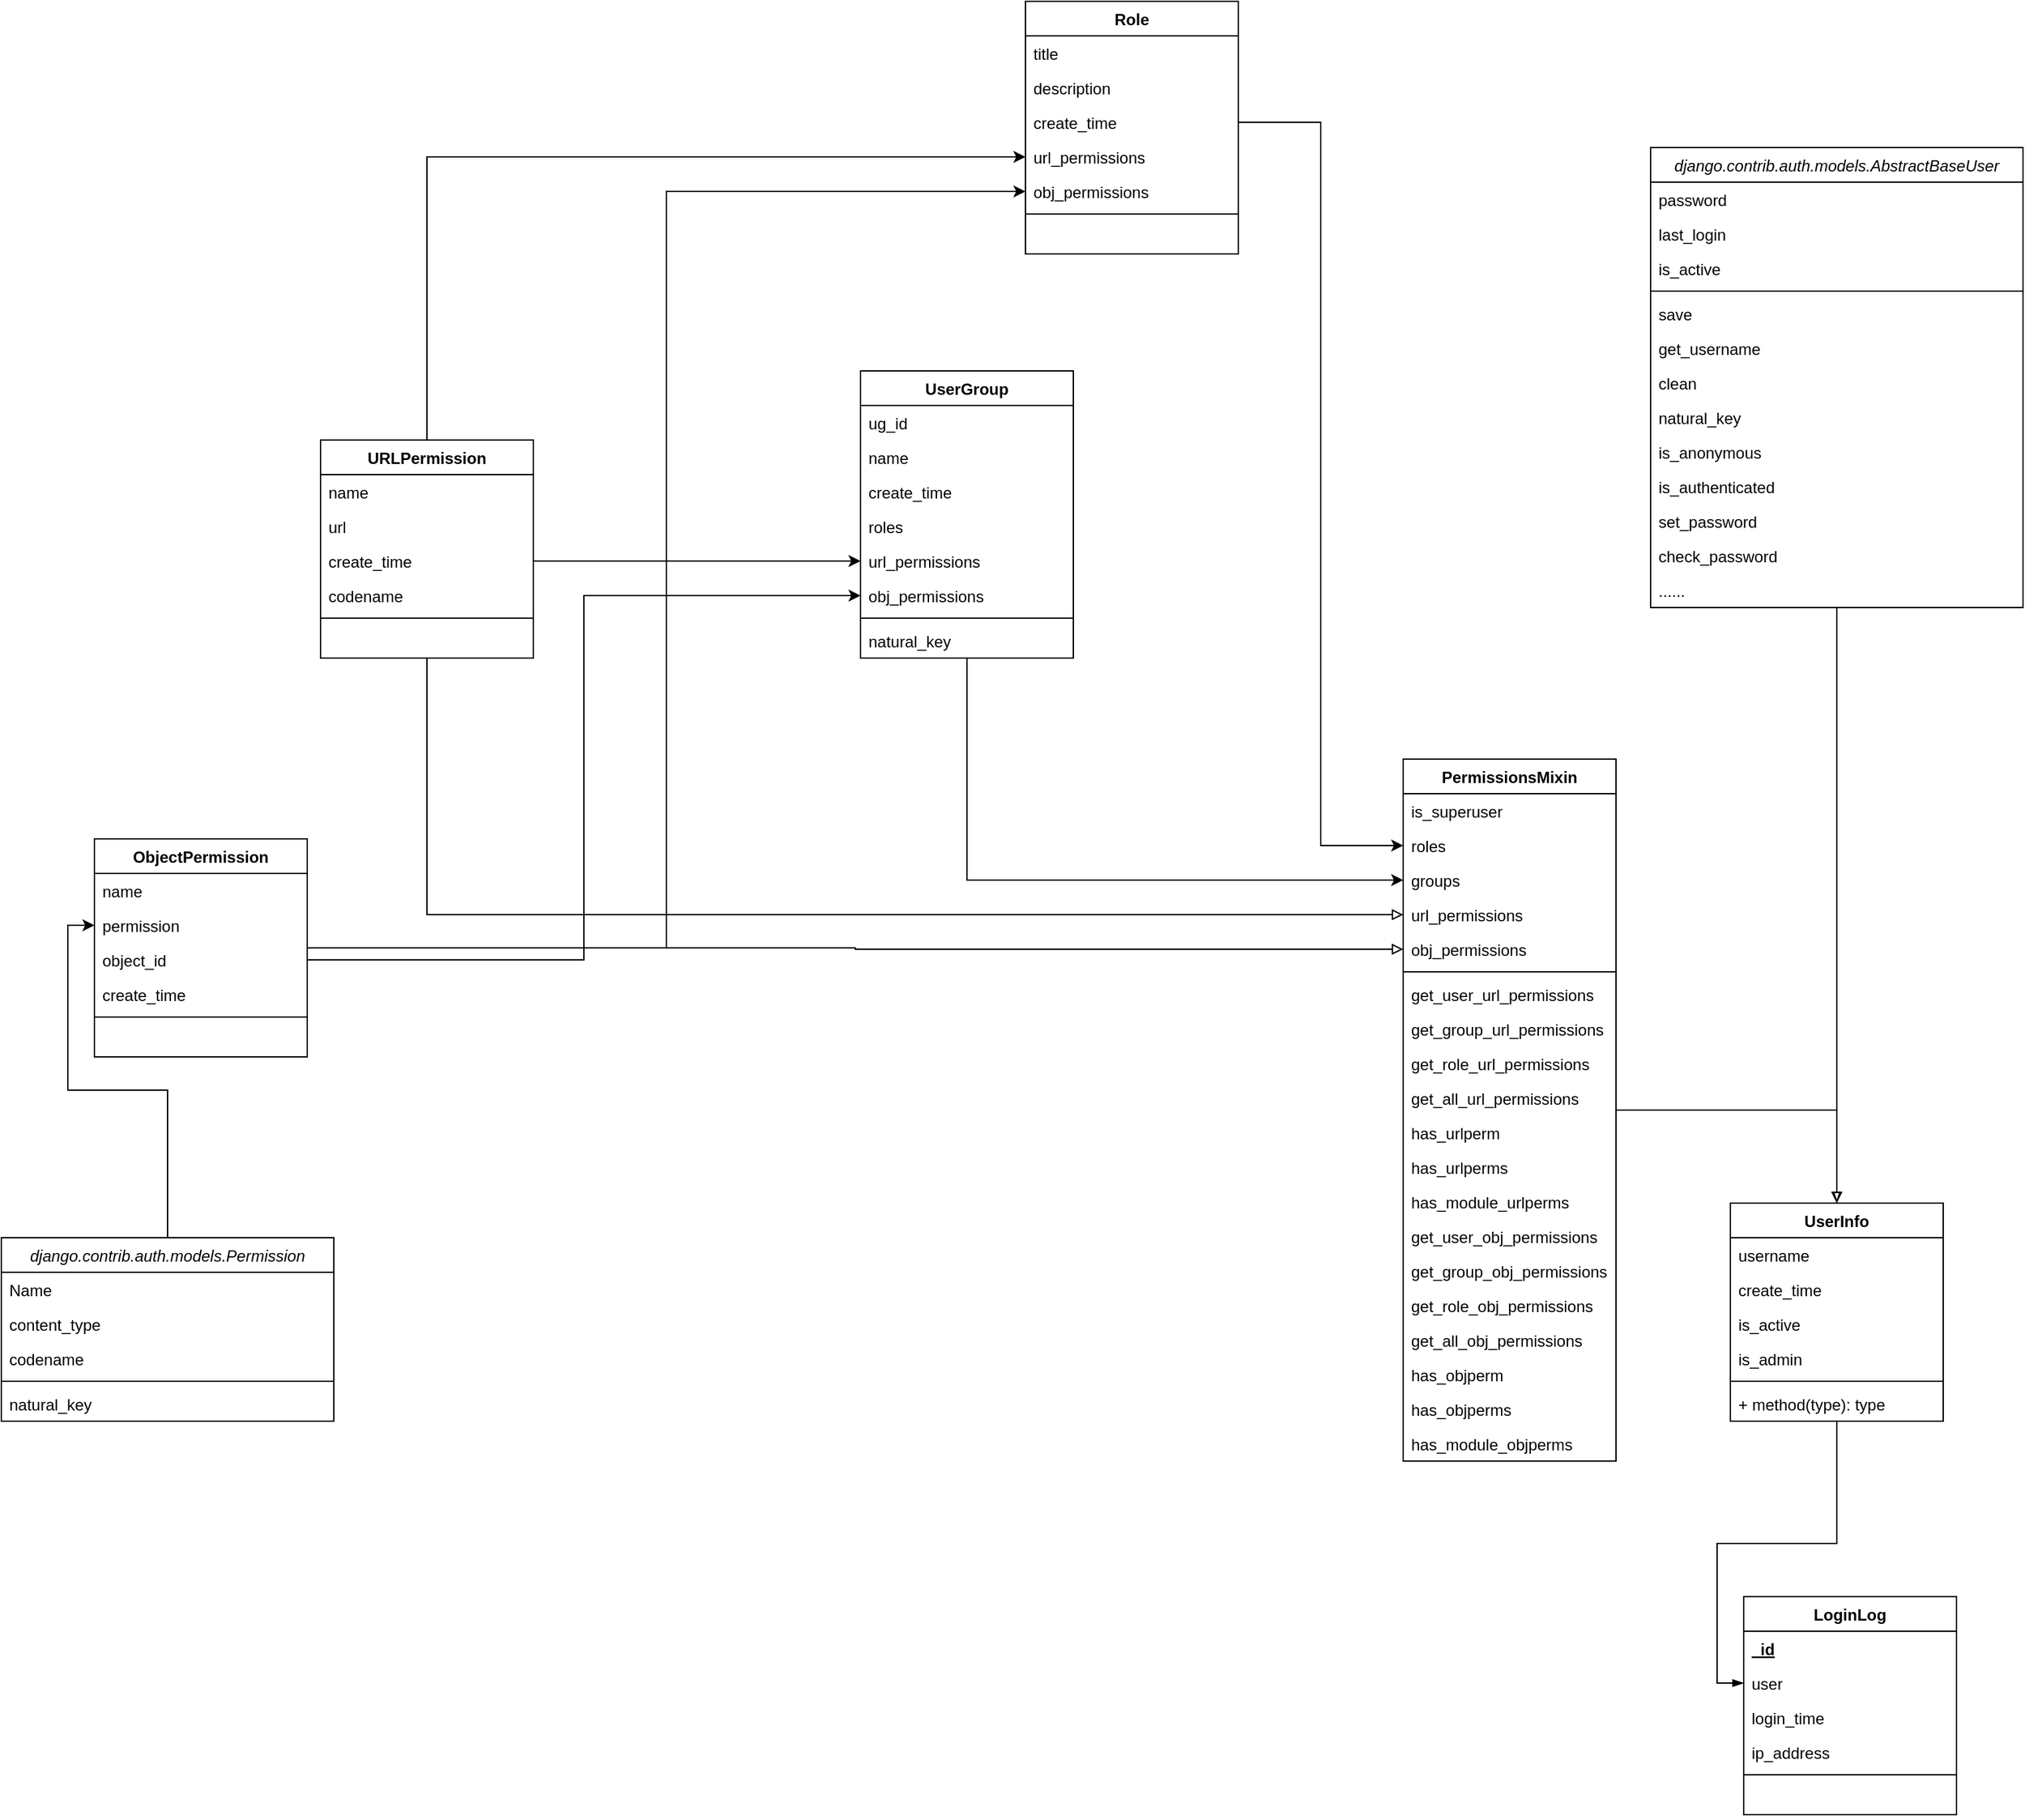 <mxfile version="14.6.6" type="github">
  <diagram id="C5RBs43oDa-KdzZeNtuy" name="Page-1">
    <mxGraphModel dx="3656" dy="2735" grid="1" gridSize="10" guides="1" tooltips="1" connect="1" arrows="1" fold="1" page="1" pageScale="1" pageWidth="827" pageHeight="1169" math="0" shadow="0">
      <root>
        <mxCell id="WIyWlLk6GJQsqaUBKTNV-0" />
        <mxCell id="WIyWlLk6GJQsqaUBKTNV-1" parent="WIyWlLk6GJQsqaUBKTNV-0" />
        <mxCell id="3Rl2veNW5t0FOkaSvxXf-142" style="edgeStyle=orthogonalEdgeStyle;rounded=0;orthogonalLoop=1;jettySize=auto;html=1;entryX=0.5;entryY=0;entryDx=0;entryDy=0;endArrow=blockThin;endFill=0;" edge="1" parent="WIyWlLk6GJQsqaUBKTNV-1" source="3Rl2veNW5t0FOkaSvxXf-7" target="3Rl2veNW5t0FOkaSvxXf-53">
          <mxGeometry relative="1" as="geometry" />
        </mxCell>
        <mxCell id="3Rl2veNW5t0FOkaSvxXf-7" value="django.contrib.auth.models.AbstractBaseUser" style="swimlane;fontStyle=2;align=center;verticalAlign=top;childLayout=stackLayout;horizontal=1;startSize=26;horizontalStack=0;resizeParent=1;resizeLast=0;collapsible=1;marginBottom=0;rounded=0;shadow=0;strokeWidth=1;" vertex="1" parent="WIyWlLk6GJQsqaUBKTNV-1">
          <mxGeometry x="520" y="-290" width="280" height="346" as="geometry">
            <mxRectangle x="230" y="140" width="160" height="26" as="alternateBounds" />
          </mxGeometry>
        </mxCell>
        <mxCell id="3Rl2veNW5t0FOkaSvxXf-16" value="password" style="text;align=left;verticalAlign=top;spacingLeft=4;spacingRight=4;overflow=hidden;rotatable=0;points=[[0,0.5],[1,0.5]];portConstraint=eastwest;" vertex="1" parent="3Rl2veNW5t0FOkaSvxXf-7">
          <mxGeometry y="26" width="280" height="26" as="geometry" />
        </mxCell>
        <mxCell id="3Rl2veNW5t0FOkaSvxXf-17" value="last_login" style="text;align=left;verticalAlign=top;spacingLeft=4;spacingRight=4;overflow=hidden;rotatable=0;points=[[0,0.5],[1,0.5]];portConstraint=eastwest;" vertex="1" parent="3Rl2veNW5t0FOkaSvxXf-7">
          <mxGeometry y="52" width="280" height="26" as="geometry" />
        </mxCell>
        <mxCell id="3Rl2veNW5t0FOkaSvxXf-18" value="is_active" style="text;align=left;verticalAlign=top;spacingLeft=4;spacingRight=4;overflow=hidden;rotatable=0;points=[[0,0.5],[1,0.5]];portConstraint=eastwest;" vertex="1" parent="3Rl2veNW5t0FOkaSvxXf-7">
          <mxGeometry y="78" width="280" height="26" as="geometry" />
        </mxCell>
        <mxCell id="3Rl2veNW5t0FOkaSvxXf-19" value="" style="line;html=1;strokeWidth=1;align=left;verticalAlign=middle;spacingTop=-1;spacingLeft=3;spacingRight=3;rotatable=0;labelPosition=right;points=[];portConstraint=eastwest;" vertex="1" parent="3Rl2veNW5t0FOkaSvxXf-7">
          <mxGeometry y="104" width="280" height="8" as="geometry" />
        </mxCell>
        <mxCell id="3Rl2veNW5t0FOkaSvxXf-21" value="save" style="text;align=left;verticalAlign=top;spacingLeft=4;spacingRight=4;overflow=hidden;rotatable=0;points=[[0,0.5],[1,0.5]];portConstraint=eastwest;" vertex="1" parent="3Rl2veNW5t0FOkaSvxXf-7">
          <mxGeometry y="112" width="280" height="26" as="geometry" />
        </mxCell>
        <mxCell id="3Rl2veNW5t0FOkaSvxXf-20" value="get_username" style="text;align=left;verticalAlign=top;spacingLeft=4;spacingRight=4;overflow=hidden;rotatable=0;points=[[0,0.5],[1,0.5]];portConstraint=eastwest;" vertex="1" parent="3Rl2veNW5t0FOkaSvxXf-7">
          <mxGeometry y="138" width="280" height="26" as="geometry" />
        </mxCell>
        <mxCell id="3Rl2veNW5t0FOkaSvxXf-22" value="clean" style="text;align=left;verticalAlign=top;spacingLeft=4;spacingRight=4;overflow=hidden;rotatable=0;points=[[0,0.5],[1,0.5]];portConstraint=eastwest;" vertex="1" parent="3Rl2veNW5t0FOkaSvxXf-7">
          <mxGeometry y="164" width="280" height="26" as="geometry" />
        </mxCell>
        <mxCell id="3Rl2veNW5t0FOkaSvxXf-23" value="natural_key" style="text;align=left;verticalAlign=top;spacingLeft=4;spacingRight=4;overflow=hidden;rotatable=0;points=[[0,0.5],[1,0.5]];portConstraint=eastwest;" vertex="1" parent="3Rl2veNW5t0FOkaSvxXf-7">
          <mxGeometry y="190" width="280" height="26" as="geometry" />
        </mxCell>
        <mxCell id="3Rl2veNW5t0FOkaSvxXf-24" value="is_anonymous" style="text;align=left;verticalAlign=top;spacingLeft=4;spacingRight=4;overflow=hidden;rotatable=0;points=[[0,0.5],[1,0.5]];portConstraint=eastwest;" vertex="1" parent="3Rl2veNW5t0FOkaSvxXf-7">
          <mxGeometry y="216" width="280" height="26" as="geometry" />
        </mxCell>
        <mxCell id="3Rl2veNW5t0FOkaSvxXf-25" value="is_authenticated" style="text;align=left;verticalAlign=top;spacingLeft=4;spacingRight=4;overflow=hidden;rotatable=0;points=[[0,0.5],[1,0.5]];portConstraint=eastwest;" vertex="1" parent="3Rl2veNW5t0FOkaSvxXf-7">
          <mxGeometry y="242" width="280" height="26" as="geometry" />
        </mxCell>
        <mxCell id="3Rl2veNW5t0FOkaSvxXf-26" value="set_password" style="text;align=left;verticalAlign=top;spacingLeft=4;spacingRight=4;overflow=hidden;rotatable=0;points=[[0,0.5],[1,0.5]];portConstraint=eastwest;" vertex="1" parent="3Rl2veNW5t0FOkaSvxXf-7">
          <mxGeometry y="268" width="280" height="26" as="geometry" />
        </mxCell>
        <mxCell id="3Rl2veNW5t0FOkaSvxXf-29" value="check_password" style="text;align=left;verticalAlign=top;spacingLeft=4;spacingRight=4;overflow=hidden;rotatable=0;points=[[0,0.5],[1,0.5]];portConstraint=eastwest;" vertex="1" parent="3Rl2veNW5t0FOkaSvxXf-7">
          <mxGeometry y="294" width="280" height="26" as="geometry" />
        </mxCell>
        <mxCell id="3Rl2veNW5t0FOkaSvxXf-27" value="......" style="text;align=left;verticalAlign=top;spacingLeft=4;spacingRight=4;overflow=hidden;rotatable=0;points=[[0,0.5],[1,0.5]];portConstraint=eastwest;" vertex="1" parent="3Rl2veNW5t0FOkaSvxXf-7">
          <mxGeometry y="320" width="280" height="26" as="geometry" />
        </mxCell>
        <mxCell id="3Rl2veNW5t0FOkaSvxXf-134" style="edgeStyle=orthogonalEdgeStyle;rounded=0;orthogonalLoop=1;jettySize=auto;html=1;" edge="1" parent="WIyWlLk6GJQsqaUBKTNV-1" source="3Rl2veNW5t0FOkaSvxXf-8" target="3Rl2veNW5t0FOkaSvxXf-106">
          <mxGeometry relative="1" as="geometry" />
        </mxCell>
        <mxCell id="3Rl2veNW5t0FOkaSvxXf-8" value="django.contrib.auth.models.Permission" style="swimlane;fontStyle=2;align=center;verticalAlign=top;childLayout=stackLayout;horizontal=1;startSize=26;horizontalStack=0;resizeParent=1;resizeLast=0;collapsible=1;marginBottom=0;rounded=0;shadow=0;strokeWidth=1;" vertex="1" parent="WIyWlLk6GJQsqaUBKTNV-1">
          <mxGeometry x="-720" y="530" width="250" height="138" as="geometry">
            <mxRectangle x="230" y="140" width="160" height="26" as="alternateBounds" />
          </mxGeometry>
        </mxCell>
        <mxCell id="3Rl2veNW5t0FOkaSvxXf-9" value="Name" style="text;align=left;verticalAlign=top;spacingLeft=4;spacingRight=4;overflow=hidden;rotatable=0;points=[[0,0.5],[1,0.5]];portConstraint=eastwest;" vertex="1" parent="3Rl2veNW5t0FOkaSvxXf-8">
          <mxGeometry y="26" width="250" height="26" as="geometry" />
        </mxCell>
        <mxCell id="3Rl2veNW5t0FOkaSvxXf-12" value="content_type" style="text;align=left;verticalAlign=top;spacingLeft=4;spacingRight=4;overflow=hidden;rotatable=0;points=[[0,0.5],[1,0.5]];portConstraint=eastwest;" vertex="1" parent="3Rl2veNW5t0FOkaSvxXf-8">
          <mxGeometry y="52" width="250" height="26" as="geometry" />
        </mxCell>
        <mxCell id="3Rl2veNW5t0FOkaSvxXf-11" value="codename" style="text;align=left;verticalAlign=top;spacingLeft=4;spacingRight=4;overflow=hidden;rotatable=0;points=[[0,0.5],[1,0.5]];portConstraint=eastwest;" vertex="1" parent="3Rl2veNW5t0FOkaSvxXf-8">
          <mxGeometry y="78" width="250" height="26" as="geometry" />
        </mxCell>
        <mxCell id="3Rl2veNW5t0FOkaSvxXf-10" value="" style="line;html=1;strokeWidth=1;align=left;verticalAlign=middle;spacingTop=-1;spacingLeft=3;spacingRight=3;rotatable=0;labelPosition=right;points=[];portConstraint=eastwest;" vertex="1" parent="3Rl2veNW5t0FOkaSvxXf-8">
          <mxGeometry y="104" width="250" height="8" as="geometry" />
        </mxCell>
        <mxCell id="3Rl2veNW5t0FOkaSvxXf-15" value="natural_key" style="text;align=left;verticalAlign=top;spacingLeft=4;spacingRight=4;overflow=hidden;rotatable=0;points=[[0,0.5],[1,0.5]];portConstraint=eastwest;" vertex="1" parent="3Rl2veNW5t0FOkaSvxXf-8">
          <mxGeometry y="112" width="250" height="26" as="geometry" />
        </mxCell>
        <mxCell id="3Rl2veNW5t0FOkaSvxXf-33" value="LoginLog" style="swimlane;fontStyle=1;align=center;verticalAlign=top;childLayout=stackLayout;horizontal=1;startSize=26;horizontalStack=0;resizeParent=1;resizeParentMax=0;resizeLast=0;collapsible=1;marginBottom=0;" vertex="1" parent="WIyWlLk6GJQsqaUBKTNV-1">
          <mxGeometry x="590" y="800" width="160" height="164" as="geometry" />
        </mxCell>
        <mxCell id="3Rl2veNW5t0FOkaSvxXf-64" value="_id" style="text;strokeColor=none;fillColor=none;align=left;verticalAlign=top;spacingLeft=4;spacingRight=4;overflow=hidden;rotatable=0;points=[[0,0.5],[1,0.5]];portConstraint=eastwest;fontStyle=5" vertex="1" parent="3Rl2veNW5t0FOkaSvxXf-33">
          <mxGeometry y="26" width="160" height="26" as="geometry" />
        </mxCell>
        <mxCell id="3Rl2veNW5t0FOkaSvxXf-34" value="user" style="text;strokeColor=none;fillColor=none;align=left;verticalAlign=top;spacingLeft=4;spacingRight=4;overflow=hidden;rotatable=0;points=[[0,0.5],[1,0.5]];portConstraint=eastwest;" vertex="1" parent="3Rl2veNW5t0FOkaSvxXf-33">
          <mxGeometry y="52" width="160" height="26" as="geometry" />
        </mxCell>
        <mxCell id="3Rl2veNW5t0FOkaSvxXf-61" value="login_time" style="text;strokeColor=none;fillColor=none;align=left;verticalAlign=top;spacingLeft=4;spacingRight=4;overflow=hidden;rotatable=0;points=[[0,0.5],[1,0.5]];portConstraint=eastwest;" vertex="1" parent="3Rl2veNW5t0FOkaSvxXf-33">
          <mxGeometry y="78" width="160" height="26" as="geometry" />
        </mxCell>
        <mxCell id="3Rl2veNW5t0FOkaSvxXf-62" value="ip_address" style="text;strokeColor=none;fillColor=none;align=left;verticalAlign=top;spacingLeft=4;spacingRight=4;overflow=hidden;rotatable=0;points=[[0,0.5],[1,0.5]];portConstraint=eastwest;" vertex="1" parent="3Rl2veNW5t0FOkaSvxXf-33">
          <mxGeometry y="104" width="160" height="26" as="geometry" />
        </mxCell>
        <mxCell id="3Rl2veNW5t0FOkaSvxXf-35" value="" style="line;strokeWidth=1;fillColor=none;align=left;verticalAlign=middle;spacingTop=-1;spacingLeft=3;spacingRight=3;rotatable=0;labelPosition=right;points=[];portConstraint=eastwest;" vertex="1" parent="3Rl2veNW5t0FOkaSvxXf-33">
          <mxGeometry y="130" width="160" height="8" as="geometry" />
        </mxCell>
        <mxCell id="3Rl2veNW5t0FOkaSvxXf-63" value=" " style="text;strokeColor=none;fillColor=none;align=left;verticalAlign=top;spacingLeft=4;spacingRight=4;overflow=hidden;rotatable=0;points=[[0,0.5],[1,0.5]];portConstraint=eastwest;" vertex="1" parent="3Rl2veNW5t0FOkaSvxXf-33">
          <mxGeometry y="138" width="160" height="26" as="geometry" />
        </mxCell>
        <mxCell id="3Rl2veNW5t0FOkaSvxXf-135" style="edgeStyle=orthogonalEdgeStyle;rounded=0;orthogonalLoop=1;jettySize=auto;html=1;" edge="1" parent="WIyWlLk6GJQsqaUBKTNV-1" source="3Rl2veNW5t0FOkaSvxXf-37" target="3Rl2veNW5t0FOkaSvxXf-101">
          <mxGeometry relative="1" as="geometry" />
        </mxCell>
        <mxCell id="3Rl2veNW5t0FOkaSvxXf-146" style="edgeStyle=orthogonalEdgeStyle;rounded=0;orthogonalLoop=1;jettySize=auto;html=1;endArrow=block;endFill=0;" edge="1" parent="WIyWlLk6GJQsqaUBKTNV-1" source="3Rl2veNW5t0FOkaSvxXf-37" target="3Rl2veNW5t0FOkaSvxXf-70">
          <mxGeometry relative="1" as="geometry" />
        </mxCell>
        <mxCell id="3Rl2veNW5t0FOkaSvxXf-37" value="URLPermission" style="swimlane;fontStyle=1;align=center;verticalAlign=top;childLayout=stackLayout;horizontal=1;startSize=26;horizontalStack=0;resizeParent=1;resizeParentMax=0;resizeLast=0;collapsible=1;marginBottom=0;" vertex="1" parent="WIyWlLk6GJQsqaUBKTNV-1">
          <mxGeometry x="-480" y="-70" width="160" height="164" as="geometry" />
        </mxCell>
        <mxCell id="3Rl2veNW5t0FOkaSvxXf-38" value="name" style="text;strokeColor=none;fillColor=none;align=left;verticalAlign=top;spacingLeft=4;spacingRight=4;overflow=hidden;rotatable=0;points=[[0,0.5],[1,0.5]];portConstraint=eastwest;" vertex="1" parent="3Rl2veNW5t0FOkaSvxXf-37">
          <mxGeometry y="26" width="160" height="26" as="geometry" />
        </mxCell>
        <mxCell id="3Rl2veNW5t0FOkaSvxXf-103" value="url" style="text;strokeColor=none;fillColor=none;align=left;verticalAlign=top;spacingLeft=4;spacingRight=4;overflow=hidden;rotatable=0;points=[[0,0.5],[1,0.5]];portConstraint=eastwest;" vertex="1" parent="3Rl2veNW5t0FOkaSvxXf-37">
          <mxGeometry y="52" width="160" height="26" as="geometry" />
        </mxCell>
        <mxCell id="3Rl2veNW5t0FOkaSvxXf-104" value="create_time" style="text;strokeColor=none;fillColor=none;align=left;verticalAlign=top;spacingLeft=4;spacingRight=4;overflow=hidden;rotatable=0;points=[[0,0.5],[1,0.5]];portConstraint=eastwest;" vertex="1" parent="3Rl2veNW5t0FOkaSvxXf-37">
          <mxGeometry y="78" width="160" height="26" as="geometry" />
        </mxCell>
        <mxCell id="3Rl2veNW5t0FOkaSvxXf-105" value="codename" style="text;strokeColor=none;fillColor=none;align=left;verticalAlign=top;spacingLeft=4;spacingRight=4;overflow=hidden;rotatable=0;points=[[0,0.5],[1,0.5]];portConstraint=eastwest;" vertex="1" parent="3Rl2veNW5t0FOkaSvxXf-37">
          <mxGeometry y="104" width="160" height="26" as="geometry" />
        </mxCell>
        <mxCell id="3Rl2veNW5t0FOkaSvxXf-39" value="" style="line;strokeWidth=1;fillColor=none;align=left;verticalAlign=middle;spacingTop=-1;spacingLeft=3;spacingRight=3;rotatable=0;labelPosition=right;points=[];portConstraint=eastwest;" vertex="1" parent="3Rl2veNW5t0FOkaSvxXf-37">
          <mxGeometry y="130" width="160" height="8" as="geometry" />
        </mxCell>
        <mxCell id="3Rl2veNW5t0FOkaSvxXf-40" value=" " style="text;strokeColor=none;fillColor=none;align=left;verticalAlign=top;spacingLeft=4;spacingRight=4;overflow=hidden;rotatable=0;points=[[0,0.5],[1,0.5]];portConstraint=eastwest;" vertex="1" parent="3Rl2veNW5t0FOkaSvxXf-37">
          <mxGeometry y="138" width="160" height="26" as="geometry" />
        </mxCell>
        <mxCell id="3Rl2veNW5t0FOkaSvxXf-41" value="Role" style="swimlane;fontStyle=1;align=center;verticalAlign=top;childLayout=stackLayout;horizontal=1;startSize=26;horizontalStack=0;resizeParent=1;resizeParentMax=0;resizeLast=0;collapsible=1;marginBottom=0;" vertex="1" parent="WIyWlLk6GJQsqaUBKTNV-1">
          <mxGeometry x="50" y="-400" width="160" height="190" as="geometry" />
        </mxCell>
        <mxCell id="3Rl2veNW5t0FOkaSvxXf-42" value="title" style="text;strokeColor=none;fillColor=none;align=left;verticalAlign=top;spacingLeft=4;spacingRight=4;overflow=hidden;rotatable=0;points=[[0,0.5],[1,0.5]];portConstraint=eastwest;" vertex="1" parent="3Rl2veNW5t0FOkaSvxXf-41">
          <mxGeometry y="26" width="160" height="26" as="geometry" />
        </mxCell>
        <mxCell id="3Rl2veNW5t0FOkaSvxXf-99" value="description" style="text;strokeColor=none;fillColor=none;align=left;verticalAlign=top;spacingLeft=4;spacingRight=4;overflow=hidden;rotatable=0;points=[[0,0.5],[1,0.5]];portConstraint=eastwest;" vertex="1" parent="3Rl2veNW5t0FOkaSvxXf-41">
          <mxGeometry y="52" width="160" height="26" as="geometry" />
        </mxCell>
        <mxCell id="3Rl2veNW5t0FOkaSvxXf-100" value="create_time" style="text;strokeColor=none;fillColor=none;align=left;verticalAlign=top;spacingLeft=4;spacingRight=4;overflow=hidden;rotatable=0;points=[[0,0.5],[1,0.5]];portConstraint=eastwest;" vertex="1" parent="3Rl2veNW5t0FOkaSvxXf-41">
          <mxGeometry y="78" width="160" height="26" as="geometry" />
        </mxCell>
        <mxCell id="3Rl2veNW5t0FOkaSvxXf-101" value="url_permissions" style="text;strokeColor=none;fillColor=none;align=left;verticalAlign=top;spacingLeft=4;spacingRight=4;overflow=hidden;rotatable=0;points=[[0,0.5],[1,0.5]];portConstraint=eastwest;" vertex="1" parent="3Rl2veNW5t0FOkaSvxXf-41">
          <mxGeometry y="104" width="160" height="26" as="geometry" />
        </mxCell>
        <mxCell id="3Rl2veNW5t0FOkaSvxXf-102" value="obj_permissions" style="text;strokeColor=none;fillColor=none;align=left;verticalAlign=top;spacingLeft=4;spacingRight=4;overflow=hidden;rotatable=0;points=[[0,0.5],[1,0.5]];portConstraint=eastwest;" vertex="1" parent="3Rl2veNW5t0FOkaSvxXf-41">
          <mxGeometry y="130" width="160" height="26" as="geometry" />
        </mxCell>
        <mxCell id="3Rl2veNW5t0FOkaSvxXf-43" value="" style="line;strokeWidth=1;fillColor=none;align=left;verticalAlign=middle;spacingTop=-1;spacingLeft=3;spacingRight=3;rotatable=0;labelPosition=right;points=[];portConstraint=eastwest;" vertex="1" parent="3Rl2veNW5t0FOkaSvxXf-41">
          <mxGeometry y="156" width="160" height="8" as="geometry" />
        </mxCell>
        <mxCell id="3Rl2veNW5t0FOkaSvxXf-44" value=" " style="text;strokeColor=none;fillColor=none;align=left;verticalAlign=top;spacingLeft=4;spacingRight=4;overflow=hidden;rotatable=0;points=[[0,0.5],[1,0.5]];portConstraint=eastwest;" vertex="1" parent="3Rl2veNW5t0FOkaSvxXf-41">
          <mxGeometry y="164" width="160" height="26" as="geometry" />
        </mxCell>
        <mxCell id="3Rl2veNW5t0FOkaSvxXf-139" style="edgeStyle=orthogonalEdgeStyle;rounded=0;orthogonalLoop=1;jettySize=auto;html=1;" edge="1" parent="WIyWlLk6GJQsqaUBKTNV-1" source="3Rl2veNW5t0FOkaSvxXf-45" target="3Rl2veNW5t0FOkaSvxXf-68">
          <mxGeometry relative="1" as="geometry" />
        </mxCell>
        <mxCell id="3Rl2veNW5t0FOkaSvxXf-45" value="UserGroup" style="swimlane;fontStyle=1;align=center;verticalAlign=top;childLayout=stackLayout;horizontal=1;startSize=26;horizontalStack=0;resizeParent=1;resizeParentMax=0;resizeLast=0;collapsible=1;marginBottom=0;" vertex="1" parent="WIyWlLk6GJQsqaUBKTNV-1">
          <mxGeometry x="-74" y="-122" width="160" height="216" as="geometry" />
        </mxCell>
        <mxCell id="3Rl2veNW5t0FOkaSvxXf-46" value="ug_id" style="text;strokeColor=none;fillColor=none;align=left;verticalAlign=top;spacingLeft=4;spacingRight=4;overflow=hidden;rotatable=0;points=[[0,0.5],[1,0.5]];portConstraint=eastwest;" vertex="1" parent="3Rl2veNW5t0FOkaSvxXf-45">
          <mxGeometry y="26" width="160" height="26" as="geometry" />
        </mxCell>
        <mxCell id="3Rl2veNW5t0FOkaSvxXf-94" value="name" style="text;strokeColor=none;fillColor=none;align=left;verticalAlign=top;spacingLeft=4;spacingRight=4;overflow=hidden;rotatable=0;points=[[0,0.5],[1,0.5]];portConstraint=eastwest;" vertex="1" parent="3Rl2veNW5t0FOkaSvxXf-45">
          <mxGeometry y="52" width="160" height="26" as="geometry" />
        </mxCell>
        <mxCell id="3Rl2veNW5t0FOkaSvxXf-95" value="create_time" style="text;strokeColor=none;fillColor=none;align=left;verticalAlign=top;spacingLeft=4;spacingRight=4;overflow=hidden;rotatable=0;points=[[0,0.5],[1,0.5]];portConstraint=eastwest;" vertex="1" parent="3Rl2veNW5t0FOkaSvxXf-45">
          <mxGeometry y="78" width="160" height="26" as="geometry" />
        </mxCell>
        <mxCell id="3Rl2veNW5t0FOkaSvxXf-96" value="roles" style="text;strokeColor=none;fillColor=none;align=left;verticalAlign=top;spacingLeft=4;spacingRight=4;overflow=hidden;rotatable=0;points=[[0,0.5],[1,0.5]];portConstraint=eastwest;" vertex="1" parent="3Rl2veNW5t0FOkaSvxXf-45">
          <mxGeometry y="104" width="160" height="26" as="geometry" />
        </mxCell>
        <mxCell id="3Rl2veNW5t0FOkaSvxXf-97" value="url_permissions" style="text;strokeColor=none;fillColor=none;align=left;verticalAlign=top;spacingLeft=4;spacingRight=4;overflow=hidden;rotatable=0;points=[[0,0.5],[1,0.5]];portConstraint=eastwest;" vertex="1" parent="3Rl2veNW5t0FOkaSvxXf-45">
          <mxGeometry y="130" width="160" height="26" as="geometry" />
        </mxCell>
        <mxCell id="3Rl2veNW5t0FOkaSvxXf-98" value="obj_permissions" style="text;strokeColor=none;fillColor=none;align=left;verticalAlign=top;spacingLeft=4;spacingRight=4;overflow=hidden;rotatable=0;points=[[0,0.5],[1,0.5]];portConstraint=eastwest;" vertex="1" parent="3Rl2veNW5t0FOkaSvxXf-45">
          <mxGeometry y="156" width="160" height="26" as="geometry" />
        </mxCell>
        <mxCell id="3Rl2veNW5t0FOkaSvxXf-47" value="" style="line;strokeWidth=1;fillColor=none;align=left;verticalAlign=middle;spacingTop=-1;spacingLeft=3;spacingRight=3;rotatable=0;labelPosition=right;points=[];portConstraint=eastwest;" vertex="1" parent="3Rl2veNW5t0FOkaSvxXf-45">
          <mxGeometry y="182" width="160" height="8" as="geometry" />
        </mxCell>
        <mxCell id="3Rl2veNW5t0FOkaSvxXf-48" value="natural_key" style="text;strokeColor=none;fillColor=none;align=left;verticalAlign=top;spacingLeft=4;spacingRight=4;overflow=hidden;rotatable=0;points=[[0,0.5],[1,0.5]];portConstraint=eastwest;" vertex="1" parent="3Rl2veNW5t0FOkaSvxXf-45">
          <mxGeometry y="190" width="160" height="26" as="geometry" />
        </mxCell>
        <mxCell id="3Rl2veNW5t0FOkaSvxXf-141" style="edgeStyle=orthogonalEdgeStyle;rounded=0;orthogonalLoop=1;jettySize=auto;html=1;entryX=0.5;entryY=0;entryDx=0;entryDy=0;endArrow=block;endFill=0;" edge="1" parent="WIyWlLk6GJQsqaUBKTNV-1" source="3Rl2veNW5t0FOkaSvxXf-49" target="3Rl2veNW5t0FOkaSvxXf-53">
          <mxGeometry relative="1" as="geometry" />
        </mxCell>
        <mxCell id="3Rl2veNW5t0FOkaSvxXf-49" value="PermissionsMixin" style="swimlane;fontStyle=1;align=center;verticalAlign=top;childLayout=stackLayout;horizontal=1;startSize=26;horizontalStack=0;resizeParent=1;resizeParentMax=0;resizeLast=0;collapsible=1;marginBottom=0;" vertex="1" parent="WIyWlLk6GJQsqaUBKTNV-1">
          <mxGeometry x="334" y="170" width="160" height="528" as="geometry" />
        </mxCell>
        <mxCell id="3Rl2veNW5t0FOkaSvxXf-50" value="is_superuser" style="text;strokeColor=none;fillColor=none;align=left;verticalAlign=top;spacingLeft=4;spacingRight=4;overflow=hidden;rotatable=0;points=[[0,0.5],[1,0.5]];portConstraint=eastwest;" vertex="1" parent="3Rl2veNW5t0FOkaSvxXf-49">
          <mxGeometry y="26" width="160" height="26" as="geometry" />
        </mxCell>
        <mxCell id="3Rl2veNW5t0FOkaSvxXf-69" value="roles" style="text;strokeColor=none;fillColor=none;align=left;verticalAlign=top;spacingLeft=4;spacingRight=4;overflow=hidden;rotatable=0;points=[[0,0.5],[1,0.5]];portConstraint=eastwest;" vertex="1" parent="3Rl2veNW5t0FOkaSvxXf-49">
          <mxGeometry y="52" width="160" height="26" as="geometry" />
        </mxCell>
        <mxCell id="3Rl2veNW5t0FOkaSvxXf-68" value="groups" style="text;strokeColor=none;fillColor=none;align=left;verticalAlign=top;spacingLeft=4;spacingRight=4;overflow=hidden;rotatable=0;points=[[0,0.5],[1,0.5]];portConstraint=eastwest;" vertex="1" parent="3Rl2veNW5t0FOkaSvxXf-49">
          <mxGeometry y="78" width="160" height="26" as="geometry" />
        </mxCell>
        <mxCell id="3Rl2veNW5t0FOkaSvxXf-70" value="url_permissions" style="text;strokeColor=none;fillColor=none;align=left;verticalAlign=top;spacingLeft=4;spacingRight=4;overflow=hidden;rotatable=0;points=[[0,0.5],[1,0.5]];portConstraint=eastwest;" vertex="1" parent="3Rl2veNW5t0FOkaSvxXf-49">
          <mxGeometry y="104" width="160" height="26" as="geometry" />
        </mxCell>
        <mxCell id="3Rl2veNW5t0FOkaSvxXf-71" value="obj_permissions" style="text;strokeColor=none;fillColor=none;align=left;verticalAlign=top;spacingLeft=4;spacingRight=4;overflow=hidden;rotatable=0;points=[[0,0.5],[1,0.5]];portConstraint=eastwest;" vertex="1" parent="3Rl2veNW5t0FOkaSvxXf-49">
          <mxGeometry y="130" width="160" height="26" as="geometry" />
        </mxCell>
        <mxCell id="3Rl2veNW5t0FOkaSvxXf-51" value="" style="line;strokeWidth=1;fillColor=none;align=left;verticalAlign=middle;spacingTop=-1;spacingLeft=3;spacingRight=3;rotatable=0;labelPosition=right;points=[];portConstraint=eastwest;" vertex="1" parent="3Rl2veNW5t0FOkaSvxXf-49">
          <mxGeometry y="156" width="160" height="8" as="geometry" />
        </mxCell>
        <mxCell id="3Rl2veNW5t0FOkaSvxXf-73" value="get_user_url_permissions" style="text;strokeColor=none;fillColor=none;align=left;verticalAlign=top;spacingLeft=4;spacingRight=4;overflow=hidden;rotatable=0;points=[[0,0.5],[1,0.5]];portConstraint=eastwest;" vertex="1" parent="3Rl2veNW5t0FOkaSvxXf-49">
          <mxGeometry y="164" width="160" height="26" as="geometry" />
        </mxCell>
        <mxCell id="3Rl2veNW5t0FOkaSvxXf-78" value="get_group_url_permissions" style="text;strokeColor=none;fillColor=none;align=left;verticalAlign=top;spacingLeft=4;spacingRight=4;overflow=hidden;rotatable=0;points=[[0,0.5],[1,0.5]];portConstraint=eastwest;" vertex="1" parent="3Rl2veNW5t0FOkaSvxXf-49">
          <mxGeometry y="190" width="160" height="26" as="geometry" />
        </mxCell>
        <mxCell id="3Rl2veNW5t0FOkaSvxXf-79" value="get_role_url_permissions" style="text;strokeColor=none;fillColor=none;align=left;verticalAlign=top;spacingLeft=4;spacingRight=4;overflow=hidden;rotatable=0;points=[[0,0.5],[1,0.5]];portConstraint=eastwest;" vertex="1" parent="3Rl2veNW5t0FOkaSvxXf-49">
          <mxGeometry y="216" width="160" height="26" as="geometry" />
        </mxCell>
        <mxCell id="3Rl2veNW5t0FOkaSvxXf-74" value="get_all_url_permissions" style="text;strokeColor=none;fillColor=none;align=left;verticalAlign=top;spacingLeft=4;spacingRight=4;overflow=hidden;rotatable=0;points=[[0,0.5],[1,0.5]];portConstraint=eastwest;" vertex="1" parent="3Rl2veNW5t0FOkaSvxXf-49">
          <mxGeometry y="242" width="160" height="26" as="geometry" />
        </mxCell>
        <mxCell id="3Rl2veNW5t0FOkaSvxXf-75" value="has_urlperm" style="text;strokeColor=none;fillColor=none;align=left;verticalAlign=top;spacingLeft=4;spacingRight=4;overflow=hidden;rotatable=0;points=[[0,0.5],[1,0.5]];portConstraint=eastwest;" vertex="1" parent="3Rl2veNW5t0FOkaSvxXf-49">
          <mxGeometry y="268" width="160" height="26" as="geometry" />
        </mxCell>
        <mxCell id="3Rl2veNW5t0FOkaSvxXf-76" value="has_urlperms" style="text;strokeColor=none;fillColor=none;align=left;verticalAlign=top;spacingLeft=4;spacingRight=4;overflow=hidden;rotatable=0;points=[[0,0.5],[1,0.5]];portConstraint=eastwest;" vertex="1" parent="3Rl2veNW5t0FOkaSvxXf-49">
          <mxGeometry y="294" width="160" height="26" as="geometry" />
        </mxCell>
        <mxCell id="3Rl2veNW5t0FOkaSvxXf-77" value="has_module_urlperms" style="text;strokeColor=none;fillColor=none;align=left;verticalAlign=top;spacingLeft=4;spacingRight=4;overflow=hidden;rotatable=0;points=[[0,0.5],[1,0.5]];portConstraint=eastwest;" vertex="1" parent="3Rl2veNW5t0FOkaSvxXf-49">
          <mxGeometry y="320" width="160" height="26" as="geometry" />
        </mxCell>
        <mxCell id="3Rl2veNW5t0FOkaSvxXf-52" value="get_user_obj_permissions" style="text;strokeColor=none;fillColor=none;align=left;verticalAlign=top;spacingLeft=4;spacingRight=4;overflow=hidden;rotatable=0;points=[[0,0.5],[1,0.5]];portConstraint=eastwest;" vertex="1" parent="3Rl2veNW5t0FOkaSvxXf-49">
          <mxGeometry y="346" width="160" height="26" as="geometry" />
        </mxCell>
        <mxCell id="3Rl2veNW5t0FOkaSvxXf-93" value="get_group_obj_permissions" style="text;strokeColor=none;fillColor=none;align=left;verticalAlign=top;spacingLeft=4;spacingRight=4;overflow=hidden;rotatable=0;points=[[0,0.5],[1,0.5]];portConstraint=eastwest;" vertex="1" parent="3Rl2veNW5t0FOkaSvxXf-49">
          <mxGeometry y="372" width="160" height="26" as="geometry" />
        </mxCell>
        <mxCell id="3Rl2veNW5t0FOkaSvxXf-92" value="get_role_obj_permissions" style="text;strokeColor=none;fillColor=none;align=left;verticalAlign=top;spacingLeft=4;spacingRight=4;overflow=hidden;rotatable=0;points=[[0,0.5],[1,0.5]];portConstraint=eastwest;" vertex="1" parent="3Rl2veNW5t0FOkaSvxXf-49">
          <mxGeometry y="398" width="160" height="26" as="geometry" />
        </mxCell>
        <mxCell id="3Rl2veNW5t0FOkaSvxXf-91" value="get_all_obj_permissions" style="text;strokeColor=none;fillColor=none;align=left;verticalAlign=top;spacingLeft=4;spacingRight=4;overflow=hidden;rotatable=0;points=[[0,0.5],[1,0.5]];portConstraint=eastwest;" vertex="1" parent="3Rl2veNW5t0FOkaSvxXf-49">
          <mxGeometry y="424" width="160" height="26" as="geometry" />
        </mxCell>
        <mxCell id="3Rl2veNW5t0FOkaSvxXf-88" value="has_objperm" style="text;strokeColor=none;fillColor=none;align=left;verticalAlign=top;spacingLeft=4;spacingRight=4;overflow=hidden;rotatable=0;points=[[0,0.5],[1,0.5]];portConstraint=eastwest;" vertex="1" parent="3Rl2veNW5t0FOkaSvxXf-49">
          <mxGeometry y="450" width="160" height="26" as="geometry" />
        </mxCell>
        <mxCell id="3Rl2veNW5t0FOkaSvxXf-89" value="has_objperms" style="text;strokeColor=none;fillColor=none;align=left;verticalAlign=top;spacingLeft=4;spacingRight=4;overflow=hidden;rotatable=0;points=[[0,0.5],[1,0.5]];portConstraint=eastwest;" vertex="1" parent="3Rl2veNW5t0FOkaSvxXf-49">
          <mxGeometry y="476" width="160" height="26" as="geometry" />
        </mxCell>
        <mxCell id="3Rl2veNW5t0FOkaSvxXf-90" value="has_module_objperms" style="text;strokeColor=none;fillColor=none;align=left;verticalAlign=top;spacingLeft=4;spacingRight=4;overflow=hidden;rotatable=0;points=[[0,0.5],[1,0.5]];portConstraint=eastwest;" vertex="1" parent="3Rl2veNW5t0FOkaSvxXf-49">
          <mxGeometry y="502" width="160" height="26" as="geometry" />
        </mxCell>
        <mxCell id="3Rl2veNW5t0FOkaSvxXf-144" style="edgeStyle=orthogonalEdgeStyle;rounded=0;orthogonalLoop=1;jettySize=auto;html=1;endArrow=blockThin;endFill=1;" edge="1" parent="WIyWlLk6GJQsqaUBKTNV-1" source="3Rl2veNW5t0FOkaSvxXf-53" target="3Rl2veNW5t0FOkaSvxXf-34">
          <mxGeometry relative="1" as="geometry" />
        </mxCell>
        <mxCell id="3Rl2veNW5t0FOkaSvxXf-53" value="UserInfo" style="swimlane;fontStyle=1;align=center;verticalAlign=top;childLayout=stackLayout;horizontal=1;startSize=26;horizontalStack=0;resizeParent=1;resizeParentMax=0;resizeLast=0;collapsible=1;marginBottom=0;" vertex="1" parent="WIyWlLk6GJQsqaUBKTNV-1">
          <mxGeometry x="580" y="504" width="160" height="164" as="geometry" />
        </mxCell>
        <mxCell id="3Rl2veNW5t0FOkaSvxXf-54" value="username" style="text;strokeColor=none;fillColor=none;align=left;verticalAlign=top;spacingLeft=4;spacingRight=4;overflow=hidden;rotatable=0;points=[[0,0.5],[1,0.5]];portConstraint=eastwest;" vertex="1" parent="3Rl2veNW5t0FOkaSvxXf-53">
          <mxGeometry y="26" width="160" height="26" as="geometry" />
        </mxCell>
        <mxCell id="3Rl2veNW5t0FOkaSvxXf-65" value="create_time" style="text;strokeColor=none;fillColor=none;align=left;verticalAlign=top;spacingLeft=4;spacingRight=4;overflow=hidden;rotatable=0;points=[[0,0.5],[1,0.5]];portConstraint=eastwest;" vertex="1" parent="3Rl2veNW5t0FOkaSvxXf-53">
          <mxGeometry y="52" width="160" height="26" as="geometry" />
        </mxCell>
        <mxCell id="3Rl2veNW5t0FOkaSvxXf-66" value="is_active" style="text;strokeColor=none;fillColor=none;align=left;verticalAlign=top;spacingLeft=4;spacingRight=4;overflow=hidden;rotatable=0;points=[[0,0.5],[1,0.5]];portConstraint=eastwest;" vertex="1" parent="3Rl2veNW5t0FOkaSvxXf-53">
          <mxGeometry y="78" width="160" height="26" as="geometry" />
        </mxCell>
        <mxCell id="3Rl2veNW5t0FOkaSvxXf-67" value="is_admin" style="text;strokeColor=none;fillColor=none;align=left;verticalAlign=top;spacingLeft=4;spacingRight=4;overflow=hidden;rotatable=0;points=[[0,0.5],[1,0.5]];portConstraint=eastwest;" vertex="1" parent="3Rl2veNW5t0FOkaSvxXf-53">
          <mxGeometry y="104" width="160" height="26" as="geometry" />
        </mxCell>
        <mxCell id="3Rl2veNW5t0FOkaSvxXf-55" value="" style="line;strokeWidth=1;fillColor=none;align=left;verticalAlign=middle;spacingTop=-1;spacingLeft=3;spacingRight=3;rotatable=0;labelPosition=right;points=[];portConstraint=eastwest;" vertex="1" parent="3Rl2veNW5t0FOkaSvxXf-53">
          <mxGeometry y="130" width="160" height="8" as="geometry" />
        </mxCell>
        <mxCell id="3Rl2veNW5t0FOkaSvxXf-56" value="+ method(type): type" style="text;strokeColor=none;fillColor=none;align=left;verticalAlign=top;spacingLeft=4;spacingRight=4;overflow=hidden;rotatable=0;points=[[0,0.5],[1,0.5]];portConstraint=eastwest;" vertex="1" parent="3Rl2veNW5t0FOkaSvxXf-53">
          <mxGeometry y="138" width="160" height="26" as="geometry" />
        </mxCell>
        <mxCell id="3Rl2veNW5t0FOkaSvxXf-137" style="edgeStyle=orthogonalEdgeStyle;rounded=0;orthogonalLoop=1;jettySize=auto;html=1;entryX=0;entryY=0.5;entryDx=0;entryDy=0;exitX=1;exitY=0.5;exitDx=0;exitDy=0;" edge="1" parent="WIyWlLk6GJQsqaUBKTNV-1" source="3Rl2veNW5t0FOkaSvxXf-57" target="3Rl2veNW5t0FOkaSvxXf-102">
          <mxGeometry relative="1" as="geometry" />
        </mxCell>
        <mxCell id="3Rl2veNW5t0FOkaSvxXf-145" style="edgeStyle=orthogonalEdgeStyle;orthogonalLoop=1;jettySize=auto;html=1;endArrow=block;endFill=0;rounded=0;" edge="1" parent="WIyWlLk6GJQsqaUBKTNV-1" source="3Rl2veNW5t0FOkaSvxXf-57" target="3Rl2veNW5t0FOkaSvxXf-71">
          <mxGeometry relative="1" as="geometry" />
        </mxCell>
        <mxCell id="3Rl2veNW5t0FOkaSvxXf-57" value="ObjectPermission" style="swimlane;fontStyle=1;align=center;verticalAlign=top;childLayout=stackLayout;horizontal=1;startSize=26;horizontalStack=0;resizeParent=1;resizeParentMax=0;resizeLast=0;collapsible=1;marginBottom=0;" vertex="1" parent="WIyWlLk6GJQsqaUBKTNV-1">
          <mxGeometry x="-650" y="230" width="160" height="164" as="geometry" />
        </mxCell>
        <mxCell id="3Rl2veNW5t0FOkaSvxXf-58" value="name" style="text;strokeColor=none;fillColor=none;align=left;verticalAlign=top;spacingLeft=4;spacingRight=4;overflow=hidden;rotatable=0;points=[[0,0.5],[1,0.5]];portConstraint=eastwest;" vertex="1" parent="3Rl2veNW5t0FOkaSvxXf-57">
          <mxGeometry y="26" width="160" height="26" as="geometry" />
        </mxCell>
        <mxCell id="3Rl2veNW5t0FOkaSvxXf-106" value="permission" style="text;strokeColor=none;fillColor=none;align=left;verticalAlign=top;spacingLeft=4;spacingRight=4;overflow=hidden;rotatable=0;points=[[0,0.5],[1,0.5]];portConstraint=eastwest;" vertex="1" parent="3Rl2veNW5t0FOkaSvxXf-57">
          <mxGeometry y="52" width="160" height="26" as="geometry" />
        </mxCell>
        <mxCell id="3Rl2veNW5t0FOkaSvxXf-107" value="object_id" style="text;strokeColor=none;fillColor=none;align=left;verticalAlign=top;spacingLeft=4;spacingRight=4;overflow=hidden;rotatable=0;points=[[0,0.5],[1,0.5]];portConstraint=eastwest;" vertex="1" parent="3Rl2veNW5t0FOkaSvxXf-57">
          <mxGeometry y="78" width="160" height="26" as="geometry" />
        </mxCell>
        <mxCell id="3Rl2veNW5t0FOkaSvxXf-108" value="create_time" style="text;strokeColor=none;fillColor=none;align=left;verticalAlign=top;spacingLeft=4;spacingRight=4;overflow=hidden;rotatable=0;points=[[0,0.5],[1,0.5]];portConstraint=eastwest;" vertex="1" parent="3Rl2veNW5t0FOkaSvxXf-57">
          <mxGeometry y="104" width="160" height="26" as="geometry" />
        </mxCell>
        <mxCell id="3Rl2veNW5t0FOkaSvxXf-59" value="" style="line;strokeWidth=1;fillColor=none;align=left;verticalAlign=middle;spacingTop=-1;spacingLeft=3;spacingRight=3;rotatable=0;labelPosition=right;points=[];portConstraint=eastwest;" vertex="1" parent="3Rl2veNW5t0FOkaSvxXf-57">
          <mxGeometry y="130" width="160" height="8" as="geometry" />
        </mxCell>
        <mxCell id="3Rl2veNW5t0FOkaSvxXf-60" value=" " style="text;strokeColor=none;fillColor=none;align=left;verticalAlign=top;spacingLeft=4;spacingRight=4;overflow=hidden;rotatable=0;points=[[0,0.5],[1,0.5]];portConstraint=eastwest;" vertex="1" parent="3Rl2veNW5t0FOkaSvxXf-57">
          <mxGeometry y="138" width="160" height="26" as="geometry" />
        </mxCell>
        <mxCell id="3Rl2veNW5t0FOkaSvxXf-136" style="edgeStyle=orthogonalEdgeStyle;rounded=0;orthogonalLoop=1;jettySize=auto;html=1;" edge="1" parent="WIyWlLk6GJQsqaUBKTNV-1" source="3Rl2veNW5t0FOkaSvxXf-104" target="3Rl2veNW5t0FOkaSvxXf-97">
          <mxGeometry relative="1" as="geometry" />
        </mxCell>
        <mxCell id="3Rl2veNW5t0FOkaSvxXf-138" style="edgeStyle=orthogonalEdgeStyle;rounded=0;orthogonalLoop=1;jettySize=auto;html=1;" edge="1" parent="WIyWlLk6GJQsqaUBKTNV-1" source="3Rl2veNW5t0FOkaSvxXf-107" target="3Rl2veNW5t0FOkaSvxXf-98">
          <mxGeometry relative="1" as="geometry" />
        </mxCell>
        <mxCell id="3Rl2veNW5t0FOkaSvxXf-140" style="edgeStyle=orthogonalEdgeStyle;rounded=0;orthogonalLoop=1;jettySize=auto;html=1;entryX=0;entryY=0.5;entryDx=0;entryDy=0;" edge="1" parent="WIyWlLk6GJQsqaUBKTNV-1" source="3Rl2veNW5t0FOkaSvxXf-100" target="3Rl2veNW5t0FOkaSvxXf-69">
          <mxGeometry relative="1" as="geometry" />
        </mxCell>
      </root>
    </mxGraphModel>
  </diagram>
</mxfile>
